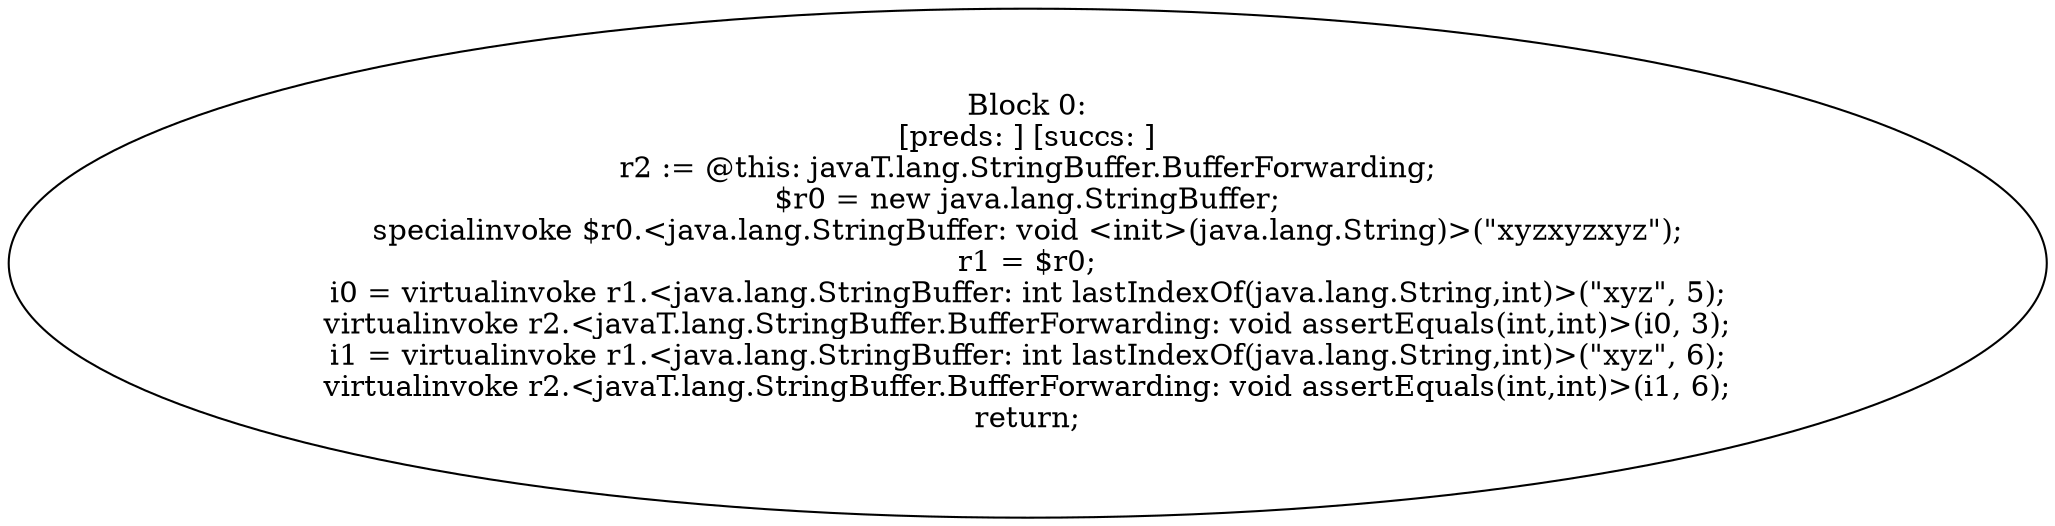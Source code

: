 digraph "unitGraph" {
    "Block 0:
[preds: ] [succs: ]
r2 := @this: javaT.lang.StringBuffer.BufferForwarding;
$r0 = new java.lang.StringBuffer;
specialinvoke $r0.<java.lang.StringBuffer: void <init>(java.lang.String)>(\"xyzxyzxyz\");
r1 = $r0;
i0 = virtualinvoke r1.<java.lang.StringBuffer: int lastIndexOf(java.lang.String,int)>(\"xyz\", 5);
virtualinvoke r2.<javaT.lang.StringBuffer.BufferForwarding: void assertEquals(int,int)>(i0, 3);
i1 = virtualinvoke r1.<java.lang.StringBuffer: int lastIndexOf(java.lang.String,int)>(\"xyz\", 6);
virtualinvoke r2.<javaT.lang.StringBuffer.BufferForwarding: void assertEquals(int,int)>(i1, 6);
return;
"
}

